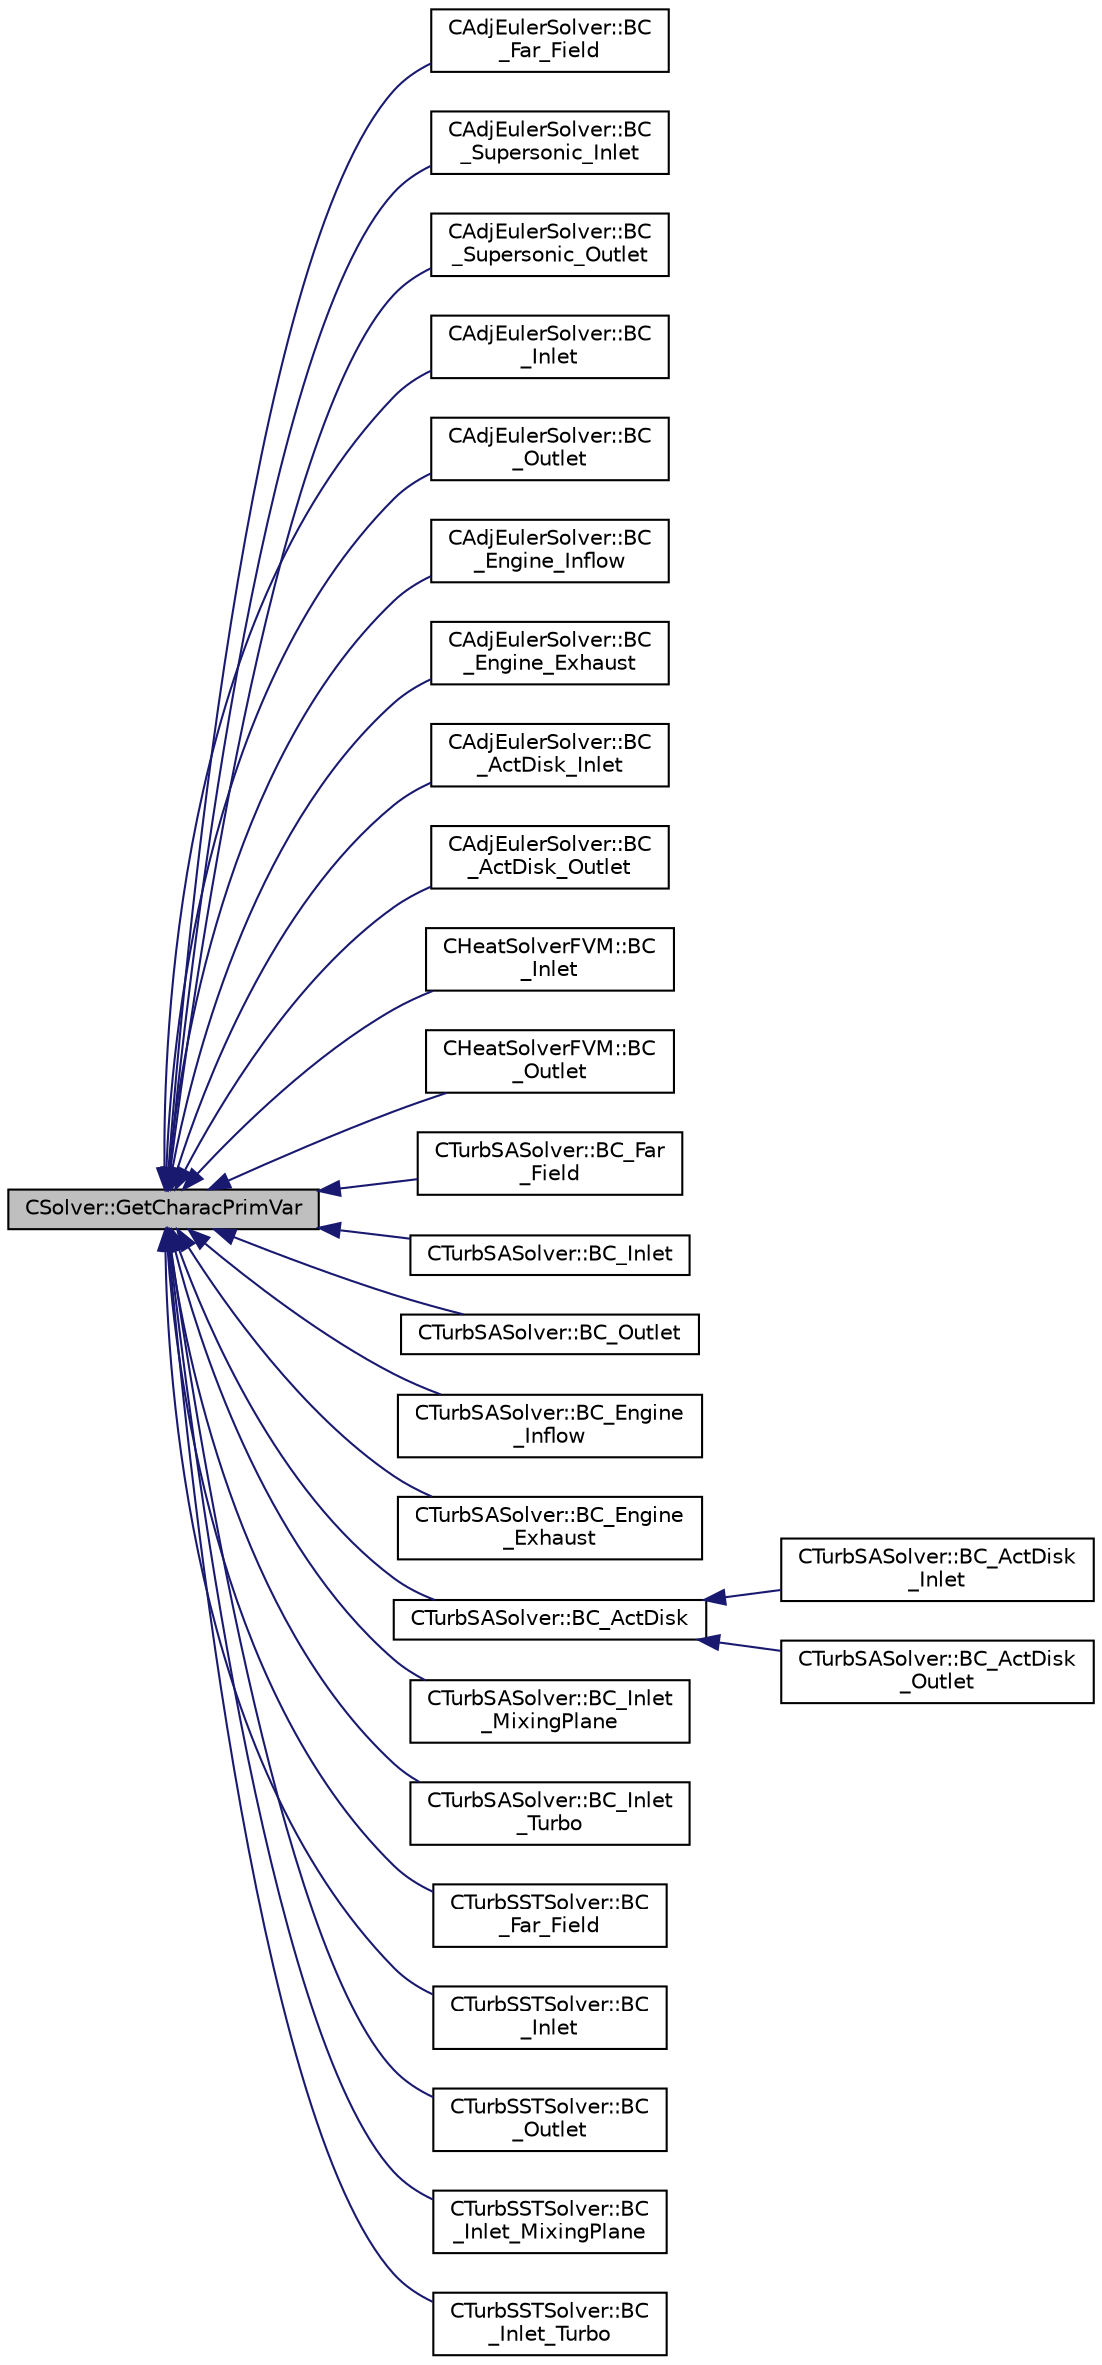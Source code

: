 digraph "CSolver::GetCharacPrimVar"
{
  edge [fontname="Helvetica",fontsize="10",labelfontname="Helvetica",labelfontsize="10"];
  node [fontname="Helvetica",fontsize="10",shape=record];
  rankdir="LR";
  Node1291 [label="CSolver::GetCharacPrimVar",height=0.2,width=0.4,color="black", fillcolor="grey75", style="filled", fontcolor="black"];
  Node1291 -> Node1292 [dir="back",color="midnightblue",fontsize="10",style="solid",fontname="Helvetica"];
  Node1292 [label="CAdjEulerSolver::BC\l_Far_Field",height=0.2,width=0.4,color="black", fillcolor="white", style="filled",URL="$class_c_adj_euler_solver.html#a67685dedf5d4651cb25fbf3fc0440d24",tooltip="Impose the boundary condition to the far field using characteristics. "];
  Node1291 -> Node1293 [dir="back",color="midnightblue",fontsize="10",style="solid",fontname="Helvetica"];
  Node1293 [label="CAdjEulerSolver::BC\l_Supersonic_Inlet",height=0.2,width=0.4,color="black", fillcolor="white", style="filled",URL="$class_c_adj_euler_solver.html#ab5c6ba919fde8e3e473f485bb06b2e9c",tooltip="Impose the supersonic inlet boundary condition. "];
  Node1291 -> Node1294 [dir="back",color="midnightblue",fontsize="10",style="solid",fontname="Helvetica"];
  Node1294 [label="CAdjEulerSolver::BC\l_Supersonic_Outlet",height=0.2,width=0.4,color="black", fillcolor="white", style="filled",URL="$class_c_adj_euler_solver.html#a58543ab410a218129586869573316437",tooltip="Impose the supersonic outlet boundary condition. "];
  Node1291 -> Node1295 [dir="back",color="midnightblue",fontsize="10",style="solid",fontname="Helvetica"];
  Node1295 [label="CAdjEulerSolver::BC\l_Inlet",height=0.2,width=0.4,color="black", fillcolor="white", style="filled",URL="$class_c_adj_euler_solver.html#a29398c2203511586508ff9d43e894e41",tooltip="Impose the inlet boundary condition. "];
  Node1291 -> Node1296 [dir="back",color="midnightblue",fontsize="10",style="solid",fontname="Helvetica"];
  Node1296 [label="CAdjEulerSolver::BC\l_Outlet",height=0.2,width=0.4,color="black", fillcolor="white", style="filled",URL="$class_c_adj_euler_solver.html#a0b3408be5adebd52b79bd3c5227cbe9d",tooltip="Impose the outlet boundary condition. "];
  Node1291 -> Node1297 [dir="back",color="midnightblue",fontsize="10",style="solid",fontname="Helvetica"];
  Node1297 [label="CAdjEulerSolver::BC\l_Engine_Inflow",height=0.2,width=0.4,color="black", fillcolor="white", style="filled",URL="$class_c_adj_euler_solver.html#a395d57c7acf725dada7e915365531a55",tooltip="Impose the engine inflow adjoint boundary condition. "];
  Node1291 -> Node1298 [dir="back",color="midnightblue",fontsize="10",style="solid",fontname="Helvetica"];
  Node1298 [label="CAdjEulerSolver::BC\l_Engine_Exhaust",height=0.2,width=0.4,color="black", fillcolor="white", style="filled",URL="$class_c_adj_euler_solver.html#a849edf613e9c9756e59648dad6cb102e",tooltip="Impose the engine exhaust boundary condition. "];
  Node1291 -> Node1299 [dir="back",color="midnightblue",fontsize="10",style="solid",fontname="Helvetica"];
  Node1299 [label="CAdjEulerSolver::BC\l_ActDisk_Inlet",height=0.2,width=0.4,color="black", fillcolor="white", style="filled",URL="$class_c_adj_euler_solver.html#ad0f40712ed34d6f42813fbb82540e851",tooltip="Impose an actuator disk inlet boundary condition. "];
  Node1291 -> Node1300 [dir="back",color="midnightblue",fontsize="10",style="solid",fontname="Helvetica"];
  Node1300 [label="CAdjEulerSolver::BC\l_ActDisk_Outlet",height=0.2,width=0.4,color="black", fillcolor="white", style="filled",URL="$class_c_adj_euler_solver.html#a7a751b3b46dbed8e213bb7090633807d",tooltip="Impose an actuator disk outlet boundary condition. "];
  Node1291 -> Node1301 [dir="back",color="midnightblue",fontsize="10",style="solid",fontname="Helvetica"];
  Node1301 [label="CHeatSolverFVM::BC\l_Inlet",height=0.2,width=0.4,color="black", fillcolor="white", style="filled",URL="$class_c_heat_solver_f_v_m.html#a3b0b87693870e1b9cf5a16aa644aae8d",tooltip="Impose the inlet boundary condition. "];
  Node1291 -> Node1302 [dir="back",color="midnightblue",fontsize="10",style="solid",fontname="Helvetica"];
  Node1302 [label="CHeatSolverFVM::BC\l_Outlet",height=0.2,width=0.4,color="black", fillcolor="white", style="filled",URL="$class_c_heat_solver_f_v_m.html#a326a1f9e420b2fdb8a3c9356ad3f3704",tooltip="Impose the outlet boundary condition. "];
  Node1291 -> Node1303 [dir="back",color="midnightblue",fontsize="10",style="solid",fontname="Helvetica"];
  Node1303 [label="CTurbSASolver::BC_Far\l_Field",height=0.2,width=0.4,color="black", fillcolor="white", style="filled",URL="$class_c_turb_s_a_solver.html#ad858332accc28a14657742fa5c0286be",tooltip="Impose the Far Field boundary condition. "];
  Node1291 -> Node1304 [dir="back",color="midnightblue",fontsize="10",style="solid",fontname="Helvetica"];
  Node1304 [label="CTurbSASolver::BC_Inlet",height=0.2,width=0.4,color="black", fillcolor="white", style="filled",URL="$class_c_turb_s_a_solver.html#a605f23d50e4906ffac719b3717e39f67",tooltip="Impose the inlet boundary condition. "];
  Node1291 -> Node1305 [dir="back",color="midnightblue",fontsize="10",style="solid",fontname="Helvetica"];
  Node1305 [label="CTurbSASolver::BC_Outlet",height=0.2,width=0.4,color="black", fillcolor="white", style="filled",URL="$class_c_turb_s_a_solver.html#aba6c8a179d9402a79f086bf0c393e8b1",tooltip="Impose the outlet boundary condition. "];
  Node1291 -> Node1306 [dir="back",color="midnightblue",fontsize="10",style="solid",fontname="Helvetica"];
  Node1306 [label="CTurbSASolver::BC_Engine\l_Inflow",height=0.2,width=0.4,color="black", fillcolor="white", style="filled",URL="$class_c_turb_s_a_solver.html#a0328ec9e125ff07a94f1e90de3bf0522",tooltip="Impose the engine inflow boundary condition. "];
  Node1291 -> Node1307 [dir="back",color="midnightblue",fontsize="10",style="solid",fontname="Helvetica"];
  Node1307 [label="CTurbSASolver::BC_Engine\l_Exhaust",height=0.2,width=0.4,color="black", fillcolor="white", style="filled",URL="$class_c_turb_s_a_solver.html#aec4d7892be3d1c25bc0c38fe4beb0bc5",tooltip="Impose the engine exhaust boundary condition. "];
  Node1291 -> Node1308 [dir="back",color="midnightblue",fontsize="10",style="solid",fontname="Helvetica"];
  Node1308 [label="CTurbSASolver::BC_ActDisk",height=0.2,width=0.4,color="black", fillcolor="white", style="filled",URL="$class_c_turb_s_a_solver.html#a815ccf4fcbbbd8473c57b95a92be40bf",tooltip="Impose an actuator disk inlet boundary condition. "];
  Node1308 -> Node1309 [dir="back",color="midnightblue",fontsize="10",style="solid",fontname="Helvetica"];
  Node1309 [label="CTurbSASolver::BC_ActDisk\l_Inlet",height=0.2,width=0.4,color="black", fillcolor="white", style="filled",URL="$class_c_turb_s_a_solver.html#af4b390995450e22f614cda369885d718",tooltip="Impose an actuator disk inlet boundary condition. "];
  Node1308 -> Node1310 [dir="back",color="midnightblue",fontsize="10",style="solid",fontname="Helvetica"];
  Node1310 [label="CTurbSASolver::BC_ActDisk\l_Outlet",height=0.2,width=0.4,color="black", fillcolor="white", style="filled",URL="$class_c_turb_s_a_solver.html#aa4e910325d22637e43fe9da55d6ceb79",tooltip="Impose an actuator disk outlet boundary condition. "];
  Node1291 -> Node1311 [dir="back",color="midnightblue",fontsize="10",style="solid",fontname="Helvetica"];
  Node1311 [label="CTurbSASolver::BC_Inlet\l_MixingPlane",height=0.2,width=0.4,color="black", fillcolor="white", style="filled",URL="$class_c_turb_s_a_solver.html#a75c50cab5888e913ea59dd03c23be8e6",tooltip="Impose the inlet boundary condition. "];
  Node1291 -> Node1312 [dir="back",color="midnightblue",fontsize="10",style="solid",fontname="Helvetica"];
  Node1312 [label="CTurbSASolver::BC_Inlet\l_Turbo",height=0.2,width=0.4,color="black", fillcolor="white", style="filled",URL="$class_c_turb_s_a_solver.html#a2e05ecc017b2b3716bfc6728e4a734e8",tooltip="Impose the inlet boundary condition. "];
  Node1291 -> Node1313 [dir="back",color="midnightblue",fontsize="10",style="solid",fontname="Helvetica"];
  Node1313 [label="CTurbSSTSolver::BC\l_Far_Field",height=0.2,width=0.4,color="black", fillcolor="white", style="filled",URL="$class_c_turb_s_s_t_solver.html#a1f6ab851fdf217caf07cbb30b3602fb1",tooltip="Impose the Far Field boundary condition. "];
  Node1291 -> Node1314 [dir="back",color="midnightblue",fontsize="10",style="solid",fontname="Helvetica"];
  Node1314 [label="CTurbSSTSolver::BC\l_Inlet",height=0.2,width=0.4,color="black", fillcolor="white", style="filled",URL="$class_c_turb_s_s_t_solver.html#ac2b16b8347663023561b8b5e2c585ce2",tooltip="Impose the inlet boundary condition. "];
  Node1291 -> Node1315 [dir="back",color="midnightblue",fontsize="10",style="solid",fontname="Helvetica"];
  Node1315 [label="CTurbSSTSolver::BC\l_Outlet",height=0.2,width=0.4,color="black", fillcolor="white", style="filled",URL="$class_c_turb_s_s_t_solver.html#adc3394d964c91c4b977e476a26e39287",tooltip="Impose the outlet boundary condition. "];
  Node1291 -> Node1316 [dir="back",color="midnightblue",fontsize="10",style="solid",fontname="Helvetica"];
  Node1316 [label="CTurbSSTSolver::BC\l_Inlet_MixingPlane",height=0.2,width=0.4,color="black", fillcolor="white", style="filled",URL="$class_c_turb_s_s_t_solver.html#a76eebd24fcfc25255c3089f2b1a9acbd",tooltip="Impose the inlet boundary condition. "];
  Node1291 -> Node1317 [dir="back",color="midnightblue",fontsize="10",style="solid",fontname="Helvetica"];
  Node1317 [label="CTurbSSTSolver::BC\l_Inlet_Turbo",height=0.2,width=0.4,color="black", fillcolor="white", style="filled",URL="$class_c_turb_s_s_t_solver.html#a8957c42841a00d3880fb5886e2f4de3c",tooltip="Impose the inlet boundary condition. "];
}
